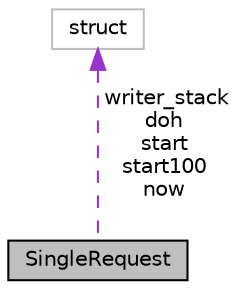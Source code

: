 digraph "SingleRequest"
{
  edge [fontname="Helvetica",fontsize="10",labelfontname="Helvetica",labelfontsize="10"];
  node [fontname="Helvetica",fontsize="10",shape=record];
  Node1 [label="SingleRequest",height=0.2,width=0.4,color="black", fillcolor="grey75", style="filled", fontcolor="black"];
  Node2 -> Node1 [dir="back",color="darkorchid3",fontsize="10",style="dashed",label=" writer_stack\ndoh\nstart\nstart100\nnow" ,fontname="Helvetica"];
  Node2 [label="struct",height=0.2,width=0.4,color="grey75", fillcolor="white", style="filled"];
}
